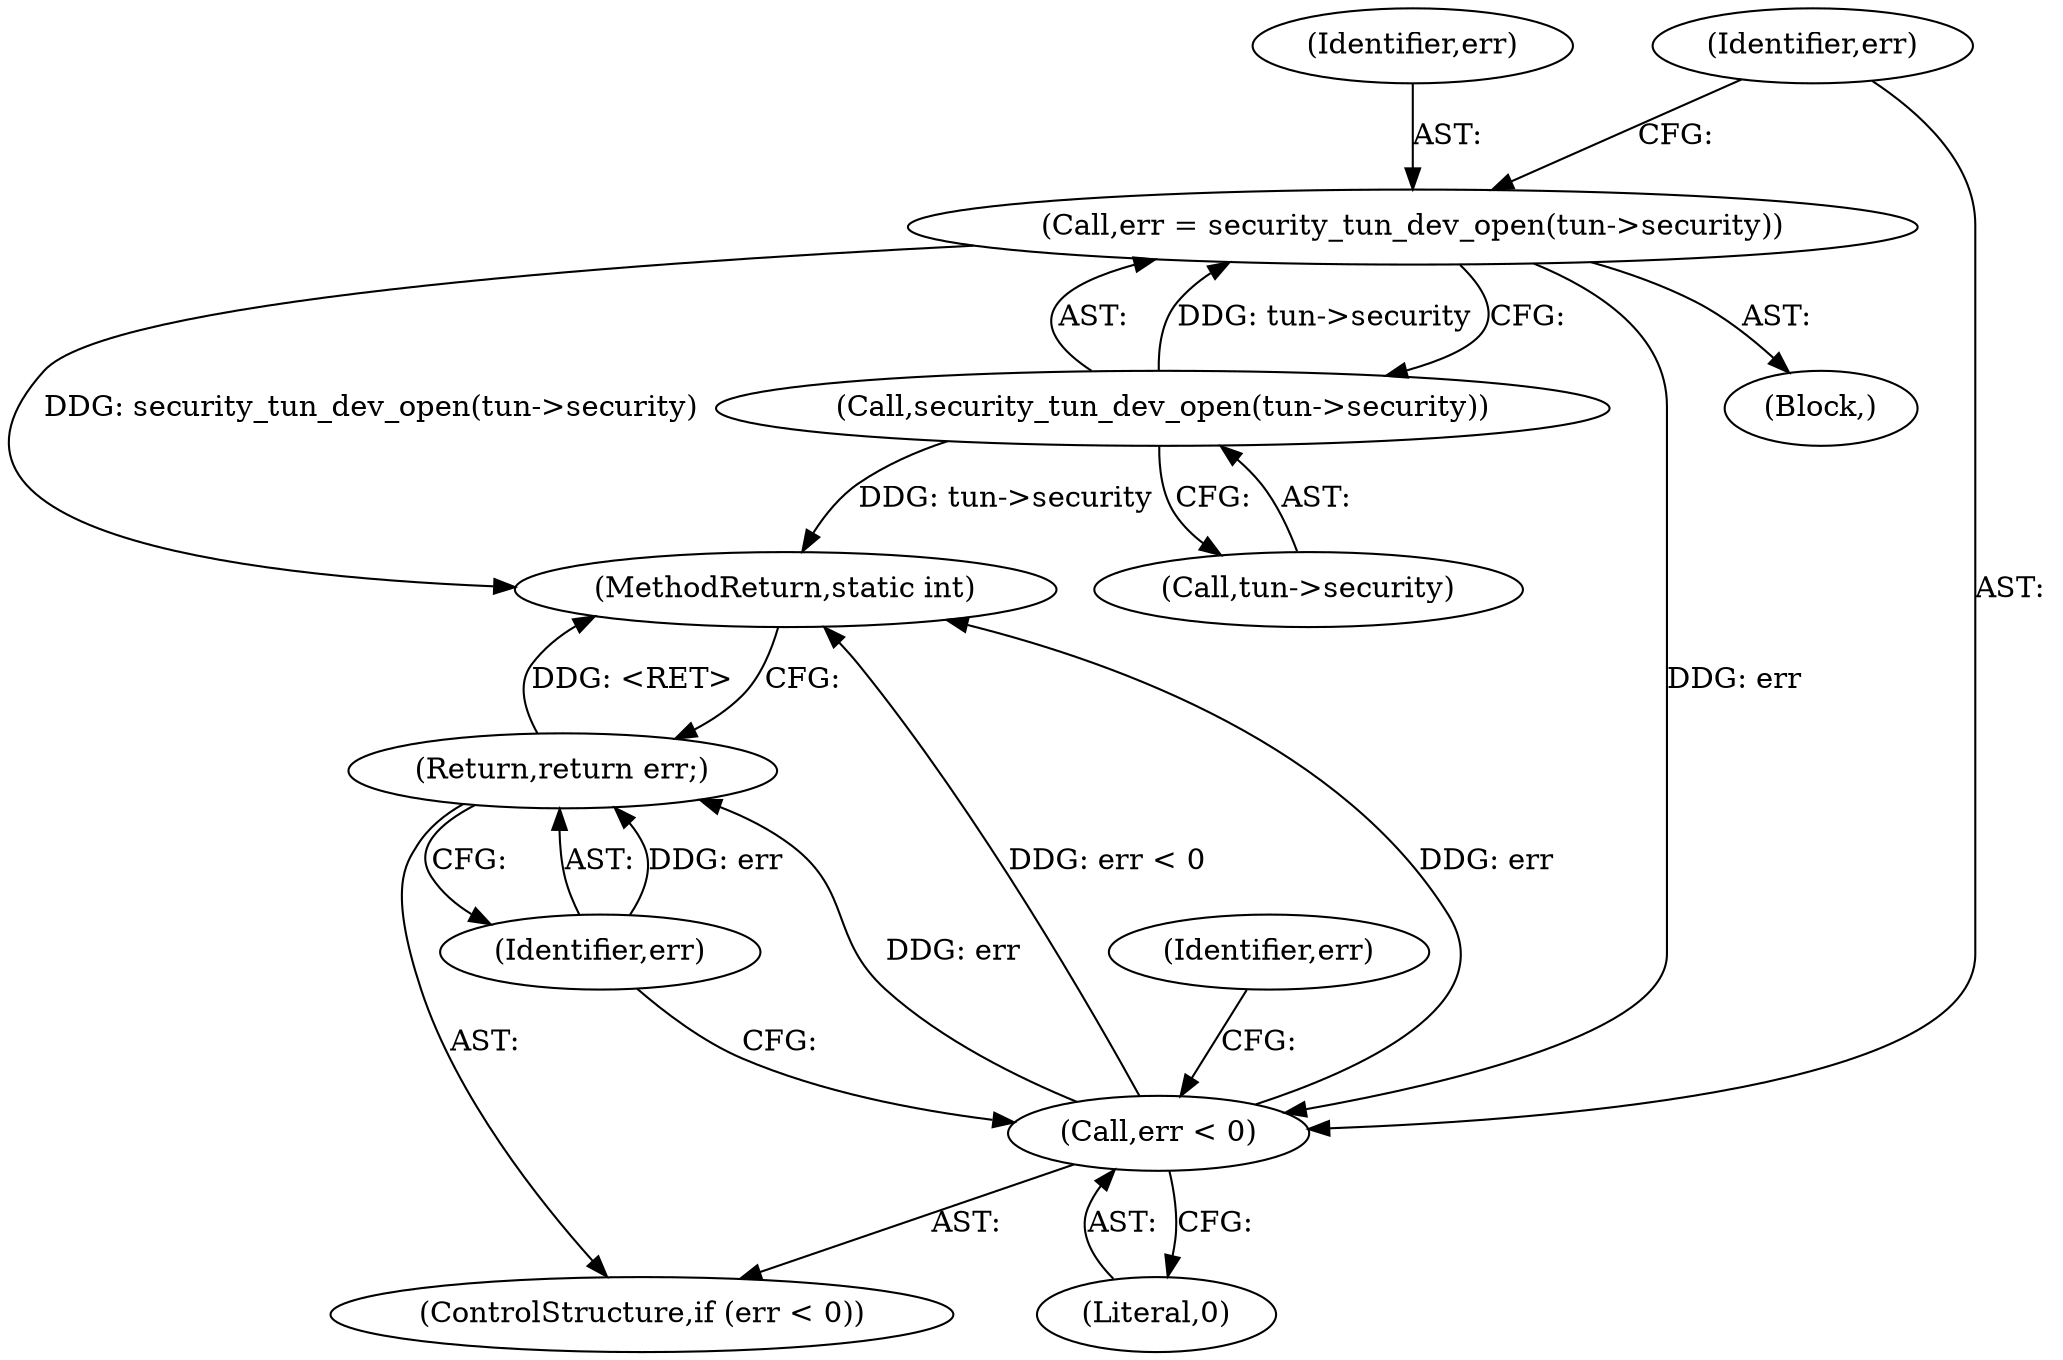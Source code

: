 digraph "0_linux_5c25f65fd1e42685f7ccd80e0621829c105785d9@API" {
"1000210" [label="(Call,err = security_tun_dev_open(tun->security))"];
"1000212" [label="(Call,security_tun_dev_open(tun->security))"];
"1000217" [label="(Call,err < 0)"];
"1000220" [label="(Return,return err;)"];
"1000211" [label="(Identifier,err)"];
"1000596" [label="(MethodReturn,static int)"];
"1000219" [label="(Literal,0)"];
"1000221" [label="(Identifier,err)"];
"1000213" [label="(Call,tun->security)"];
"1000216" [label="(ControlStructure,if (err < 0))"];
"1000220" [label="(Return,return err;)"];
"1000223" [label="(Identifier,err)"];
"1000218" [label="(Identifier,err)"];
"1000136" [label="(Block,)"];
"1000212" [label="(Call,security_tun_dev_open(tun->security))"];
"1000210" [label="(Call,err = security_tun_dev_open(tun->security))"];
"1000217" [label="(Call,err < 0)"];
"1000210" -> "1000136"  [label="AST: "];
"1000210" -> "1000212"  [label="CFG: "];
"1000211" -> "1000210"  [label="AST: "];
"1000212" -> "1000210"  [label="AST: "];
"1000218" -> "1000210"  [label="CFG: "];
"1000210" -> "1000596"  [label="DDG: security_tun_dev_open(tun->security)"];
"1000212" -> "1000210"  [label="DDG: tun->security"];
"1000210" -> "1000217"  [label="DDG: err"];
"1000212" -> "1000213"  [label="CFG: "];
"1000213" -> "1000212"  [label="AST: "];
"1000212" -> "1000596"  [label="DDG: tun->security"];
"1000217" -> "1000216"  [label="AST: "];
"1000217" -> "1000219"  [label="CFG: "];
"1000218" -> "1000217"  [label="AST: "];
"1000219" -> "1000217"  [label="AST: "];
"1000221" -> "1000217"  [label="CFG: "];
"1000223" -> "1000217"  [label="CFG: "];
"1000217" -> "1000596"  [label="DDG: err < 0"];
"1000217" -> "1000596"  [label="DDG: err"];
"1000217" -> "1000220"  [label="DDG: err"];
"1000220" -> "1000216"  [label="AST: "];
"1000220" -> "1000221"  [label="CFG: "];
"1000221" -> "1000220"  [label="AST: "];
"1000596" -> "1000220"  [label="CFG: "];
"1000220" -> "1000596"  [label="DDG: <RET>"];
"1000221" -> "1000220"  [label="DDG: err"];
}
